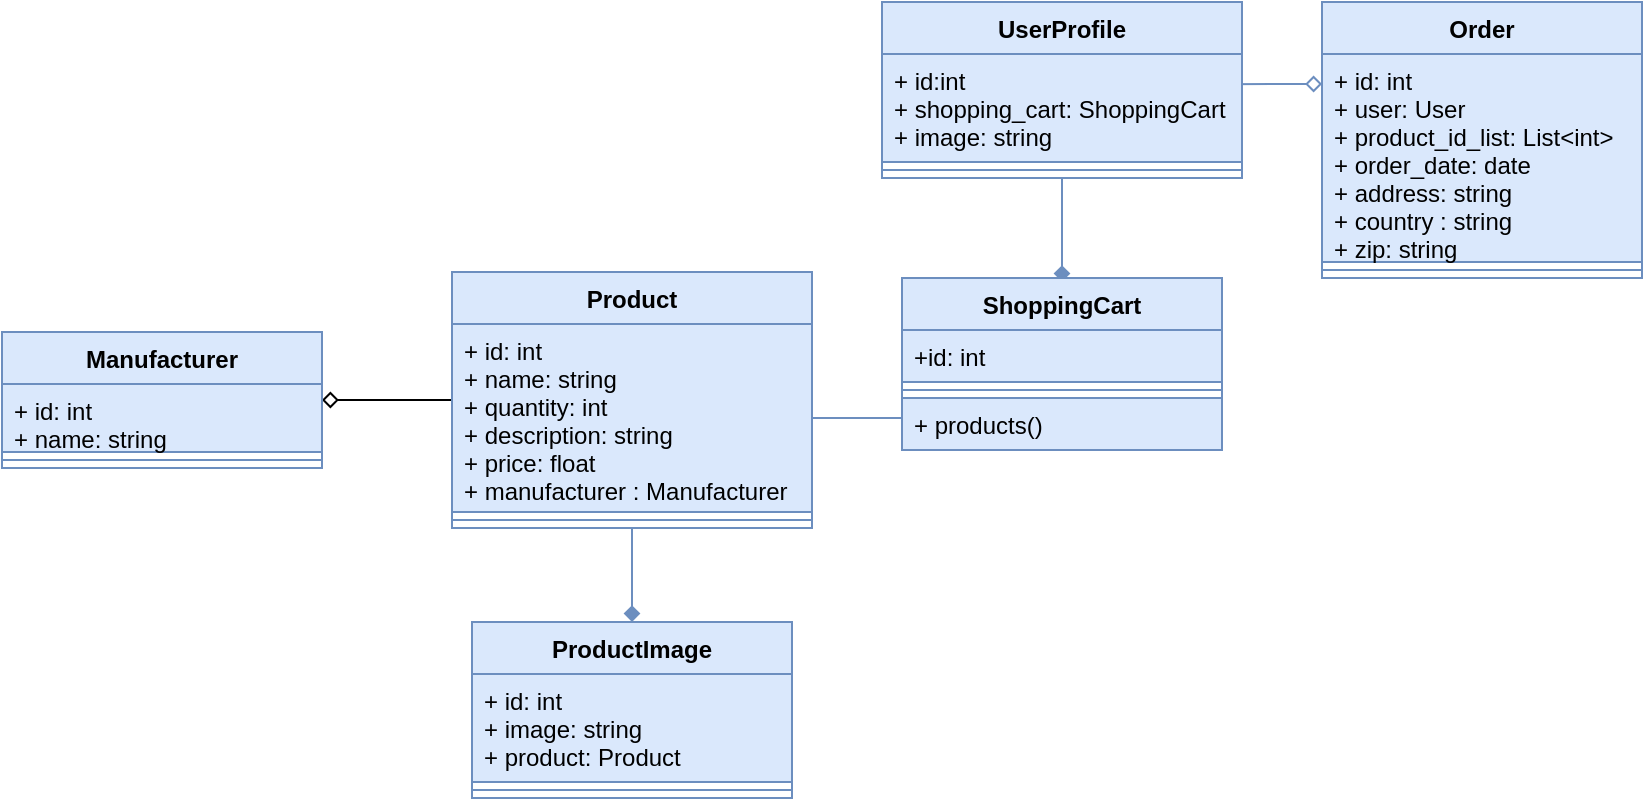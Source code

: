 <mxfile version="13.0.3"><diagram id="HInEAooytMVwJH_DnbgF" name="Page-1"><mxGraphModel dx="1663" dy="435" grid="1" gridSize="10" guides="1" tooltips="1" connect="1" arrows="1" fold="1" page="1" pageScale="1" pageWidth="850" pageHeight="1100" math="0" shadow="0"><root><mxCell id="0"/><mxCell id="1" parent="0"/><mxCell id="_rM6lpfP0WhUhnXu7ZxY-21" style="edgeStyle=orthogonalEdgeStyle;rounded=0;orthogonalLoop=1;jettySize=auto;html=1;exitX=0.5;exitY=1;exitDx=0;exitDy=0;entryX=0.5;entryY=0;entryDx=0;entryDy=0;endArrow=diamond;endFill=1;fillColor=#dae8fc;strokeColor=#6c8ebf;" parent="1" source="_rM6lpfP0WhUhnXu7ZxY-10" edge="1"><mxGeometry relative="1" as="geometry"><mxPoint x="420" y="220" as="targetPoint"/></mxGeometry></mxCell><mxCell id="_rM6lpfP0WhUhnXu7ZxY-25" style="edgeStyle=orthogonalEdgeStyle;rounded=0;orthogonalLoop=1;jettySize=auto;html=1;exitX=1;exitY=0.5;exitDx=0;exitDy=0;endArrow=none;endFill=0;fillColor=#dae8fc;strokeColor=#6c8ebf;entryX=0;entryY=0.5;entryDx=0;entryDy=0;" parent="1" source="_rM6lpfP0WhUhnXu7ZxY-7" edge="1"><mxGeometry relative="1" as="geometry"><mxPoint x="340" y="288" as="targetPoint"/></mxGeometry></mxCell><mxCell id="_rM6lpfP0WhUhnXu7ZxY-26" style="edgeStyle=orthogonalEdgeStyle;rounded=0;orthogonalLoop=1;jettySize=auto;html=1;exitX=1;exitY=0.28;exitDx=0;exitDy=0;entryX=0;entryY=0.144;entryDx=0;entryDy=0;entryPerimeter=0;endArrow=diamond;endFill=0;exitPerimeter=0;fillColor=#dae8fc;strokeColor=#6c8ebf;" parent="1" source="_rM6lpfP0WhUhnXu7ZxY-11" target="_rM6lpfP0WhUhnXu7ZxY-18" edge="1"><mxGeometry relative="1" as="geometry"><Array as="points"><mxPoint x="500" y="121"/></Array></mxGeometry></mxCell><mxCell id="bgKe7hIkWbql1OeKQB-z-4" style="edgeStyle=orthogonalEdgeStyle;rounded=0;orthogonalLoop=1;jettySize=auto;html=1;exitX=0.5;exitY=0;exitDx=0;exitDy=0;entryX=0.5;entryY=1;entryDx=0;entryDy=0;endArrow=none;endFill=0;startArrow=diamond;startFill=1;fillColor=#dae8fc;strokeColor=#6c8ebf;" edge="1" parent="1" source="bgKe7hIkWbql1OeKQB-z-1" target="_rM6lpfP0WhUhnXu7ZxY-6"><mxGeometry relative="1" as="geometry"/></mxCell><mxCell id="bgKe7hIkWbql1OeKQB-z-8" style="edgeStyle=orthogonalEdgeStyle;rounded=0;orthogonalLoop=1;jettySize=auto;html=1;exitX=0;exitY=0.5;exitDx=0;exitDy=0;entryX=1;entryY=0.5;entryDx=0;entryDy=0;startArrow=none;startFill=0;endArrow=diamond;endFill=0;" edge="1" parent="1" source="_rM6lpfP0WhUhnXu7ZxY-6" target="bgKe7hIkWbql1OeKQB-z-5"><mxGeometry relative="1" as="geometry"/></mxCell><mxCell id="_rM6lpfP0WhUhnXu7ZxY-10" value="UserProfile" style="swimlane;fontStyle=1;align=center;verticalAlign=top;childLayout=stackLayout;horizontal=1;startSize=26;horizontalStack=0;resizeParent=1;resizeParentMax=0;resizeLast=0;collapsible=1;marginBottom=0;fillColor=#dae8fc;strokeColor=#6c8ebf;" parent="1" vertex="1"><mxGeometry x="330" y="80" width="180" height="88" as="geometry"/></mxCell><mxCell id="_rM6lpfP0WhUhnXu7ZxY-11" value="+ id:int&#10;+ shopping_cart: ShoppingCart&#10;+ image: string&#10;&#10;" style="text;strokeColor=#6c8ebf;fillColor=#dae8fc;align=left;verticalAlign=top;spacingLeft=4;spacingRight=4;overflow=hidden;rotatable=0;points=[[0,0.5],[1,0.5]];portConstraint=eastwest;" parent="_rM6lpfP0WhUhnXu7ZxY-10" vertex="1"><mxGeometry y="26" width="180" height="54" as="geometry"/></mxCell><mxCell id="_rM6lpfP0WhUhnXu7ZxY-12" value="" style="line;strokeWidth=1;fillColor=#dae8fc;align=left;verticalAlign=middle;spacingTop=-1;spacingLeft=3;spacingRight=3;rotatable=0;labelPosition=right;points=[];portConstraint=eastwest;strokeColor=#6c8ebf;" parent="_rM6lpfP0WhUhnXu7ZxY-10" vertex="1"><mxGeometry y="80" width="180" height="8" as="geometry"/></mxCell><mxCell id="_rM6lpfP0WhUhnXu7ZxY-17" value="Order" style="swimlane;fontStyle=1;align=center;verticalAlign=top;childLayout=stackLayout;horizontal=1;startSize=26;horizontalStack=0;resizeParent=1;resizeParentMax=0;resizeLast=0;collapsible=1;marginBottom=0;fillColor=#dae8fc;strokeColor=#6c8ebf;" parent="1" vertex="1"><mxGeometry x="550" y="80" width="160" height="138" as="geometry"/></mxCell><mxCell id="_rM6lpfP0WhUhnXu7ZxY-18" value="+ id: int&#10;+ user: User&#10;+ product_id_list: List&lt;int&gt;&#10;+ order_date: date&#10;+ address: string&#10;+ country : string&#10;+ zip: string" style="text;strokeColor=#6c8ebf;fillColor=#dae8fc;align=left;verticalAlign=top;spacingLeft=4;spacingRight=4;overflow=hidden;rotatable=0;points=[[0,0.5],[1,0.5]];portConstraint=eastwest;" parent="_rM6lpfP0WhUhnXu7ZxY-17" vertex="1"><mxGeometry y="26" width="160" height="104" as="geometry"/></mxCell><mxCell id="_rM6lpfP0WhUhnXu7ZxY-19" value="" style="line;strokeWidth=1;fillColor=#dae8fc;align=left;verticalAlign=middle;spacingTop=-1;spacingLeft=3;spacingRight=3;rotatable=0;labelPosition=right;points=[];portConstraint=eastwest;strokeColor=#6c8ebf;" parent="_rM6lpfP0WhUhnXu7ZxY-17" vertex="1"><mxGeometry y="130" width="160" height="8" as="geometry"/></mxCell><mxCell id="bgKe7hIkWbql1OeKQB-z-1" value="ProductImage" style="swimlane;fontStyle=1;align=center;verticalAlign=top;childLayout=stackLayout;horizontal=1;startSize=26;horizontalStack=0;resizeParent=1;resizeParentMax=0;resizeLast=0;collapsible=1;marginBottom=0;fillColor=#dae8fc;strokeColor=#6c8ebf;" vertex="1" parent="1"><mxGeometry x="125" y="390" width="160" height="88" as="geometry"/></mxCell><mxCell id="bgKe7hIkWbql1OeKQB-z-2" value="+ id: int&#10;+ image: string&#10;+ product: Product&#10;" style="text;strokeColor=#6c8ebf;fillColor=#dae8fc;align=left;verticalAlign=top;spacingLeft=4;spacingRight=4;overflow=hidden;rotatable=0;points=[[0,0.5],[1,0.5]];portConstraint=eastwest;" vertex="1" parent="bgKe7hIkWbql1OeKQB-z-1"><mxGeometry y="26" width="160" height="54" as="geometry"/></mxCell><mxCell id="bgKe7hIkWbql1OeKQB-z-3" value="" style="line;strokeWidth=1;fillColor=#dae8fc;align=left;verticalAlign=middle;spacingTop=-1;spacingLeft=3;spacingRight=3;rotatable=0;labelPosition=right;points=[];portConstraint=eastwest;strokeColor=#6c8ebf;" vertex="1" parent="bgKe7hIkWbql1OeKQB-z-1"><mxGeometry y="80" width="160" height="8" as="geometry"/></mxCell><mxCell id="bgKe7hIkWbql1OeKQB-z-5" value="Manufacturer" style="swimlane;fontStyle=1;align=center;verticalAlign=top;childLayout=stackLayout;horizontal=1;startSize=26;horizontalStack=0;resizeParent=1;resizeParentMax=0;resizeLast=0;collapsible=1;marginBottom=0;fillColor=#dae8fc;strokeColor=#6c8ebf;" vertex="1" parent="1"><mxGeometry x="-110" y="245" width="160" height="68" as="geometry"/></mxCell><mxCell id="bgKe7hIkWbql1OeKQB-z-6" value="+ id: int&#10;+ name: string" style="text;strokeColor=#6c8ebf;fillColor=#dae8fc;align=left;verticalAlign=top;spacingLeft=4;spacingRight=4;overflow=hidden;rotatable=0;points=[[0,0.5],[1,0.5]];portConstraint=eastwest;" vertex="1" parent="bgKe7hIkWbql1OeKQB-z-5"><mxGeometry y="26" width="160" height="34" as="geometry"/></mxCell><mxCell id="bgKe7hIkWbql1OeKQB-z-7" value="" style="line;strokeWidth=1;fillColor=#dae8fc;align=left;verticalAlign=middle;spacingTop=-1;spacingLeft=3;spacingRight=3;rotatable=0;labelPosition=right;points=[];portConstraint=eastwest;strokeColor=#6c8ebf;" vertex="1" parent="bgKe7hIkWbql1OeKQB-z-5"><mxGeometry y="60" width="160" height="8" as="geometry"/></mxCell><mxCell id="_rM6lpfP0WhUhnXu7ZxY-6" value="Product" style="swimlane;fontStyle=1;align=center;verticalAlign=top;childLayout=stackLayout;horizontal=1;startSize=26;horizontalStack=0;resizeParent=1;resizeParentMax=0;resizeLast=0;collapsible=1;marginBottom=0;fillColor=#dae8fc;strokeColor=#6c8ebf;" parent="1" vertex="1"><mxGeometry x="115" y="215" width="180" height="128" as="geometry"/></mxCell><mxCell id="_rM6lpfP0WhUhnXu7ZxY-7" value="+ id: int&#10;+ name: string&#10;+ quantity: int&#10;+ description: string&#10;+ price: float&#10;+ manufacturer : Manufacturer&#10;" style="text;strokeColor=#6c8ebf;fillColor=#dae8fc;align=left;verticalAlign=top;spacingLeft=4;spacingRight=4;overflow=hidden;rotatable=0;points=[[0,0.5],[1,0.5]];portConstraint=eastwest;" parent="_rM6lpfP0WhUhnXu7ZxY-6" vertex="1"><mxGeometry y="26" width="180" height="94" as="geometry"/></mxCell><mxCell id="_rM6lpfP0WhUhnXu7ZxY-8" value="" style="line;strokeWidth=1;fillColor=#dae8fc;align=left;verticalAlign=middle;spacingTop=-1;spacingLeft=3;spacingRight=3;rotatable=0;labelPosition=right;points=[];portConstraint=eastwest;strokeColor=#6c8ebf;" parent="_rM6lpfP0WhUhnXu7ZxY-6" vertex="1"><mxGeometry y="120" width="180" height="8" as="geometry"/></mxCell><mxCell id="bgKe7hIkWbql1OeKQB-z-13" value="ShoppingCart" style="swimlane;fontStyle=1;align=center;verticalAlign=top;childLayout=stackLayout;horizontal=1;startSize=26;horizontalStack=0;resizeParent=1;resizeParentMax=0;resizeLast=0;collapsible=1;marginBottom=0;fillColor=#dae8fc;strokeColor=#6c8ebf;" vertex="1" parent="1"><mxGeometry x="340" y="218" width="160" height="86" as="geometry"/></mxCell><mxCell id="bgKe7hIkWbql1OeKQB-z-14" value="+id: int" style="text;strokeColor=#6c8ebf;fillColor=#dae8fc;align=left;verticalAlign=top;spacingLeft=4;spacingRight=4;overflow=hidden;rotatable=0;points=[[0,0.5],[1,0.5]];portConstraint=eastwest;" vertex="1" parent="bgKe7hIkWbql1OeKQB-z-13"><mxGeometry y="26" width="160" height="26" as="geometry"/></mxCell><mxCell id="bgKe7hIkWbql1OeKQB-z-15" value="" style="line;strokeWidth=1;fillColor=#dae8fc;align=left;verticalAlign=middle;spacingTop=-1;spacingLeft=3;spacingRight=3;rotatable=0;labelPosition=right;points=[];portConstraint=eastwest;strokeColor=#6c8ebf;" vertex="1" parent="bgKe7hIkWbql1OeKQB-z-13"><mxGeometry y="52" width="160" height="8" as="geometry"/></mxCell><mxCell id="bgKe7hIkWbql1OeKQB-z-16" value="+ products()" style="text;strokeColor=#6c8ebf;fillColor=#dae8fc;align=left;verticalAlign=top;spacingLeft=4;spacingRight=4;overflow=hidden;rotatable=0;points=[[0,0.5],[1,0.5]];portConstraint=eastwest;" vertex="1" parent="bgKe7hIkWbql1OeKQB-z-13"><mxGeometry y="60" width="160" height="26" as="geometry"/></mxCell></root></mxGraphModel></diagram></mxfile>